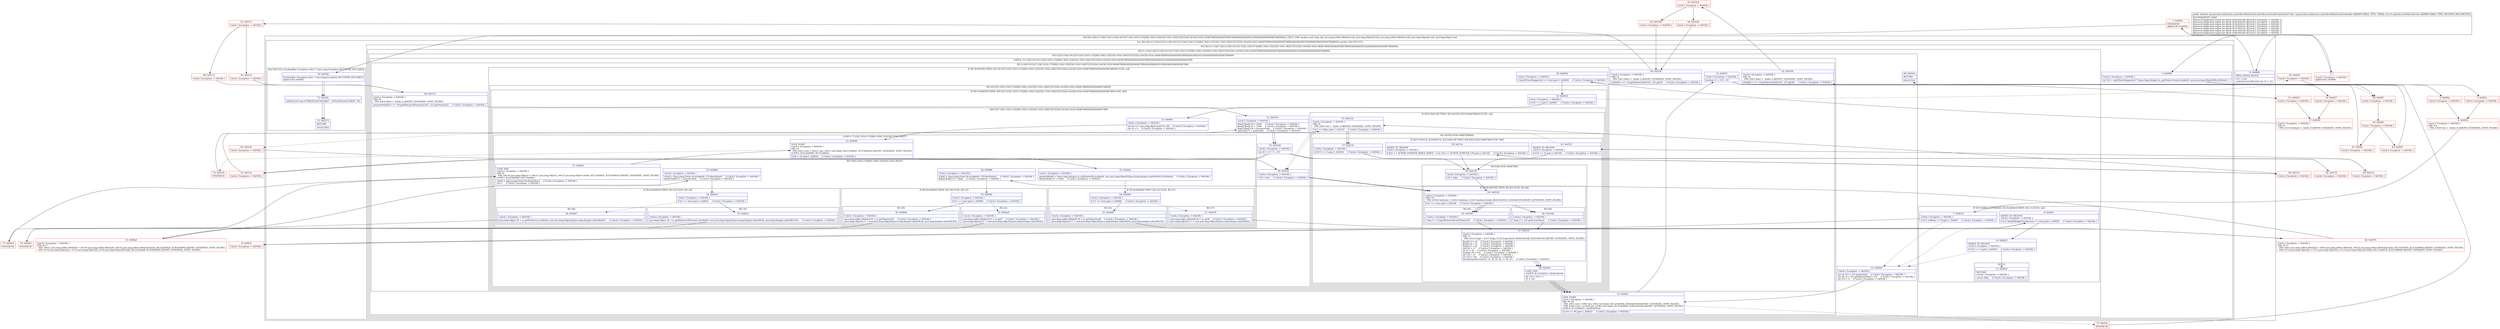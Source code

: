 digraph "CFG fororg.metalev.multitouch.controller.MultiTouchController.onTouchEvent(Landroid\/view\/MotionEvent;)Z" {
subgraph cluster_Region_529696604 {
label = "R(2:0|(2:3|(2:(1:11)|(3:12|(12:14|(1:(9:21|(7:23|(1:25)(1:27)|28|(1:30)(1:32)|33|(1:35)(1:36)|37)|51|52|(1:(4:63|(1:65)(1:66)|67|68)(0))|56|(0)(0)|67|68)(0))|42|46|50|51|(0)(0)|(0)|56|(0)(0)|67|68)|69)))) | DECL_VAR: boolean null, long null, java.lang.reflect.Method null, java.lang.Object[] null, java.lang.reflect.Method null, java.lang.Object[] null, java.lang.Object null\l";
node [shape=record,color=blue];
Node_0 [shape=record,label="{0\:\ 0x0000|MTH_ENTER_BLOCK\l|r11 = r20\landroid.view.MotionEvent r0 = r21\l}"];
subgraph cluster_TryCatchRegion_1581812634 {
label = "Try: R(2:3|(2:(1:11)|(3:12|(12:14|(1:(9:21|(7:23|(1:25)(1:27)|28|(1:30)(1:32)|33|(1:35)(1:36)|37)|51|52|(1:(4:63|(1:65)(1:66)|67|68)(0))|56|(0)(0)|67|68)(0))|42|46|50|51|(0)(0)|(0)|56|(0)(0)|67|68)|69))) catches: R(3:70|71|72)";
node [shape=record,color=blue];
subgraph cluster_Region_855344773 {
label = "R(2:3|(2:(1:11)|(3:12|(12:14|(1:(9:21|(7:23|(1:25)(1:27)|28|(1:30)(1:32)|33|(1:35)(1:36)|37)|51|52|(1:(4:63|(1:65)(1:66)|67|68)(0))|56|(0)(0)|67|68)(0))|42|46|50|51|(0)(0)|(0)|56|(0)(0)|67|68)|69)))";
node [shape=record,color=blue];
Node_3 [shape=record,label="{3\:\ 0x0008|Catch:\{ Exception \-\> 0x016b \}\l|int r14 = multiTouchSupported ? ((java.lang.Integer) m_getPointerCount.invoke(r0, new java.lang.Object[0])).intValue() : 1\l}"];
subgraph cluster_Region_1122132959 {
label = "R(2:(1:11)|(3:12|(12:14|(1:(9:21|(7:23|(1:25)(1:27)|28|(1:30)(1:32)|33|(1:35)(1:36)|37)|51|52|(1:(4:63|(1:65)(1:66)|67|68)(0))|56|(0)(0)|67|68)(0))|42|46|50|51|(0)(0)|(0)|56|(0)(0)|67|68)|69))";
node [shape=record,color=blue];
subgraph cluster_IfRegion_770797357 {
label = "IF [B:7:0x001d, B:9:0x0021, B:10:0x0023] THEN: R(1:11) ELSE: null";
node [shape=record,color=blue];
Node_7 [shape=record,label="{7\:\ 0x001d|Catch:\{ Exception \-\> 0x016b \}\l|if (r11.mMode == 0) goto L_0x001f     \/\/ Catch:\{ Exception \-\> 0x016b \}\l}"];
Node_9 [shape=record,label="{9\:\ 0x0021|ADDED_TO_REGION\lCatch:\{ Exception \-\> 0x016b \}\l|if (r11.handleSingleTouchEvents != true) goto L_0x0023     \/\/ Catch:\{ Exception \-\> 0x016b \}\l}"];
Node_10 [shape=record,label="{10\:\ 0x0023|ADDED_TO_REGION\lCatch:\{ Exception \-\> 0x016b \}\l|if (r14 == 1) goto L_0x0025     \/\/ Catch:\{ Exception \-\> 0x016b \}\l}"];
subgraph cluster_Region_221894229 {
label = "R(1:11)";
node [shape=record,color=blue];
Node_11 [shape=record,label="{11\:\ 0x0025|RETURN\lCatch:\{ Exception \-\> 0x016b \}\l|return false     \/\/ Catch:\{ Exception \-\> 0x016b \}\l}"];
}
}
subgraph cluster_Region_302849428 {
label = "R(3:12|(12:14|(1:(9:21|(7:23|(1:25)(1:27)|28|(1:30)(1:32)|33|(1:35)(1:36)|37)|51|52|(1:(4:63|(1:65)(1:66)|67|68)(0))|56|(0)(0)|67|68)(0))|42|46|50|51|(0)(0)|(0)|56|(0)(0)|67|68)|69)";
node [shape=record,color=blue];
Node_12 [shape=record,label="{12\:\ 0x0026|Catch:\{ Exception \-\> 0x016b \}\l|int int r15 = r21.getAction()     \/\/ Catch:\{ Exception \-\> 0x016b \}\lint int r9 = r21.getHistorySize() \/ r14     \/\/ Catch:\{ Exception \-\> 0x016b \}\lint r10 = 0     \/\/ Catch:\{ Exception \-\> 0x016b \}\l}"];
subgraph cluster_LoopRegion_1605792132 {
label = "LOOP:0: (12:14|(1:(9:21|(7:23|(1:25)(1:27)|28|(1:30)(1:32)|33|(1:35)(1:36)|37)|51|52|(1:(4:63|(1:65)(1:66)|67|68)(0))|56|(0)(0)|67|68)(0))|42|46|50|51|(0)(0)|(0)|56|(0)(0)|67|68)";
node [shape=record,color=blue];
Node_13 [shape=record,label="{13\:\ 0x0031|LOOP_START\lCatch:\{ Exception \-\> 0x016b \}\lPHI: r9 r10 \l  PHI: (r9v1 int) = (r9v0 int), (r9v3 int) binds: [B:12:0x0026, B:68:0x0164] A[DONT_GENERATE, DONT_INLINE]\l  PHI: (r10v1 int) = (r10v0 int), (r10v2 int) binds: [B:12:0x0026, B:68:0x0164] A[DONT_GENERATE, DONT_INLINE]\lLOOP:0: B:13:0x0031\-\>B:68:0x0164\l|if (r10 \<= r9) goto L_0x0033     \/\/ Catch:\{ Exception \-\> 0x016b \}\l}"];
subgraph cluster_Region_123990094 {
label = "R(12:14|(1:(9:21|(7:23|(1:25)(1:27)|28|(1:30)(1:32)|33|(1:35)(1:36)|37)|51|52|(1:(4:63|(1:65)(1:66)|67|68)(0))|56|(0)(0)|67|68)(0))|42|46|50|51|(0)(0)|(0)|56|(0)(0)|67|68)";
node [shape=record,color=blue];
Node_14 [shape=record,label="{14\:\ 0x0033|Catch:\{ Exception \-\> 0x016b \}\l|boolean r1 = r10 \< r9\l}"];
subgraph cluster_IfRegion_1059959105 {
label = "IF [B:18:0x003b] THEN: R(1:(9:21|(7:23|(1:25)(1:27)|28|(1:30)(1:32)|33|(1:35)(1:36)|37)|51|52|(1:(4:63|(1:65)(1:66)|67|68)(0))|56|(0)(0)|67|68)(0)) ELSE: null";
node [shape=record,color=blue];
Node_18 [shape=record,label="{18\:\ 0x003b|Catch:\{ Exception \-\> 0x016b \}\l|if (multiTouchSupported == true) goto L_0x003d     \/\/ Catch:\{ Exception \-\> 0x016b \}\l}"];
subgraph cluster_Region_631503205 {
label = "R(1:(9:21|(7:23|(1:25)(1:27)|28|(1:30)(1:32)|33|(1:35)(1:36)|37)|51|52|(1:(4:63|(1:65)(1:66)|67|68)(0))|56|(0)(0)|67|68)(0))";
node [shape=record,color=blue];
subgraph cluster_IfRegion_1217820337 {
label = "IF [B:19:0x003d] THEN: R(9:21|(7:23|(1:25)(1:27)|28|(1:30)(1:32)|33|(1:35)(1:36)|37)|51|52|(1:(4:63|(1:65)(1:66)|67|68)(0))|56|(0)(0)|67|68) ELSE: R(0)";
node [shape=record,color=blue];
Node_19 [shape=record,label="{19\:\ 0x003d|Catch:\{ Exception \-\> 0x016b \}\l|if (r14 != 1) goto L_0x0041     \/\/ Catch:\{ Exception \-\> 0x016b \}\l}"];
subgraph cluster_Region_1357848173 {
label = "R(9:21|(7:23|(1:25)(1:27)|28|(1:30)(1:32)|33|(1:35)(1:36)|37)|51|52|(1:(4:63|(1:65)(1:66)|67|68)(0))|56|(0)(0)|67|68)";
node [shape=record,color=blue];
Node_21 [shape=record,label="{21\:\ 0x0041|Catch:\{ Exception \-\> 0x016b \}\l|int int r2 = java.lang.Math.min(r14, 20)     \/\/ Catch:\{ Exception \-\> 0x016b \}\lint r4 = 0     \/\/ Catch:\{ Exception \-\> 0x016b \}\l}"];
subgraph cluster_LoopRegion_771462013 {
label = "LOOP:1: (7:23|(1:25)(1:27)|28|(1:30)(1:32)|33|(1:35)(1:36)|37)";
node [shape=record,color=blue];
Node_22 [shape=record,label="{22\:\ 0x0048|LOOP_START\lCatch:\{ Exception \-\> 0x016b \}\lPHI: r4 \l  PHI: (r4v12 int) = (r4v11 int), (r4v13 int) binds: [B:21:0x0041, B:37:0x00e5] A[DONT_GENERATE, DONT_INLINE]\lLOOP:1: B:22:0x0048\-\>B:37:0x00e5\l|if (r4 \< r2) goto L_0x004a     \/\/ Catch:\{ Exception \-\> 0x016b \}\l}"];
subgraph cluster_Region_461052689 {
label = "R(7:23|(1:25)(1:27)|28|(1:30)(1:32)|33|(1:35)(1:36)|37)";
node [shape=record,color=blue];
Node_23 [shape=record,label="{23\:\ 0x004a|Catch:\{ Exception \-\> 0x016b \}\l|pointerIds[r4] = ((java.lang.Integer) m_getPointerId.invoke(r0, new java.lang.Object[]\{java.lang.Integer.valueOf(r4)\})).intValue()     \/\/ Catch:\{ Exception \-\> 0x016b \}\lfloat[] float[] r5 = xVals     \/\/ Catch:\{ Exception \-\> 0x016b \}\l}"];
subgraph cluster_IfRegion_416576386 {
label = "IF [B:24:0x0064] THEN: R(1:25) ELSE: R(1:27)";
node [shape=record,color=blue];
Node_24 [shape=record,label="{24\:\ 0x0064|Catch:\{ Exception \-\> 0x016b \}\l|if (r1 == true) goto L_0x0066     \/\/ Catch:\{ Exception \-\> 0x016b \}\l}"];
subgraph cluster_Region_626502259 {
label = "R(1:25)";
node [shape=record,color=blue];
Node_25 [shape=record,label="{25\:\ 0x0066|Catch:\{ Exception \-\> 0x016b \}\l|java.lang.reflect.Method r6 = m_getHistoricalX     \/\/ Catch:\{ Exception \-\> 0x016b \}\ljava.lang.Object[] r7 = new java.lang.Object[]\{java.lang.Integer.valueOf(r4), java.lang.Integer.valueOf(r10)\}\l}"];
}
subgraph cluster_Region_1159642610 {
label = "R(1:27)";
node [shape=record,color=blue];
Node_27 [shape=record,label="{27\:\ 0x007b|Catch:\{ Exception \-\> 0x016b \}\l|java.lang.reflect.Method r6 = m_getX     \/\/ Catch:\{ Exception \-\> 0x016b \}\ljava.lang.Object[] r7 = new java.lang.Object[]\{java.lang.Integer.valueOf(r4)\}\l}"];
}
}
Node_28 [shape=record,label="{28\:\ 0x0086|Catch:\{ Exception \-\> 0x016b \}\l|r5[r4] = ((java.lang.Float) r6.invoke(r0, r7)).floatValue()     \/\/ Catch:\{ Exception \-\> 0x016b \}\lfloat[] float[] r5 = yVals     \/\/ Catch:\{ Exception \-\> 0x016b \}\l}"];
subgraph cluster_IfRegion_1954679629 {
label = "IF [B:29:0x0092] THEN: R(1:30) ELSE: R(1:32)";
node [shape=record,color=blue];
Node_29 [shape=record,label="{29\:\ 0x0092|Catch:\{ Exception \-\> 0x016b \}\l|if (r1 == true) goto L_0x0094     \/\/ Catch:\{ Exception \-\> 0x016b \}\l}"];
subgraph cluster_Region_2132420851 {
label = "R(1:30)";
node [shape=record,color=blue];
Node_30 [shape=record,label="{30\:\ 0x0094|Catch:\{ Exception \-\> 0x016b \}\l|java.lang.reflect.Method r6 = m_getHistoricalY     \/\/ Catch:\{ Exception \-\> 0x016b \}\ljava.lang.Object[] r7 = new java.lang.Object[]\{java.lang.Integer.valueOf(r4), java.lang.Integer.valueOf(r10)\}\l}"];
}
subgraph cluster_Region_1601533597 {
label = "R(1:32)";
node [shape=record,color=blue];
Node_32 [shape=record,label="{32\:\ 0x00a9|Catch:\{ Exception \-\> 0x016b \}\l|java.lang.reflect.Method r6 = m_getY     \/\/ Catch:\{ Exception \-\> 0x016b \}\ljava.lang.Object[] r7 = new java.lang.Object[]\{java.lang.Integer.valueOf(r4)\}\l}"];
}
}
Node_33 [shape=record,label="{33\:\ 0x00b4|Catch:\{ Exception \-\> 0x016b \}\l|r5[r4] = ((java.lang.Float) r6.invoke(r0, r7)).floatValue()     \/\/ Catch:\{ Exception \-\> 0x016b \}\lfloat[] float[] r5 = pressureVals     \/\/ Catch:\{ Exception \-\> 0x016b \}\l}"];
subgraph cluster_IfRegion_1822303132 {
label = "IF [B:34:0x00c0] THEN: R(1:35) ELSE: R(1:36)";
node [shape=record,color=blue];
Node_34 [shape=record,label="{34\:\ 0x00c0|Catch:\{ Exception \-\> 0x016b \}\l|if (r1 == true) goto L_0x00c2     \/\/ Catch:\{ Exception \-\> 0x016b \}\l}"];
subgraph cluster_Region_562132792 {
label = "R(1:35)";
node [shape=record,color=blue];
Node_35 [shape=record,label="{35\:\ 0x00c2|Catch:\{ Exception \-\> 0x016b \}\l|java.lang.Object r6 = m_getHistoricalPressure.invoke(r0, new java.lang.Object[]\{java.lang.Integer.valueOf(r4), java.lang.Integer.valueOf(r10)\})     \/\/ Catch:\{ Exception \-\> 0x016b \}\l}"];
}
subgraph cluster_Region_706915379 {
label = "R(1:36)";
node [shape=record,color=blue];
Node_36 [shape=record,label="{36\:\ 0x00d7|Catch:\{ Exception \-\> 0x016b \}\l|java.lang.Object r6 = m_getPressure.invoke(r0, new java.lang.Object[]\{java.lang.Integer.valueOf(r4)\})     \/\/ Catch:\{ Exception \-\> 0x016b \}\l}"];
}
}
Node_37 [shape=record,label="{37\:\ 0x00e5|LOOP_END\lCatch:\{ Exception \-\> 0x016b \}\lPHI: r6 \l  PHI: (r6v16 java.lang.Object) = (r6v21 java.lang.Object), (r6v23 java.lang.Object) binds: [B:75:0x00e5, B:76:0x00e5] A[DONT_GENERATE, DONT_INLINE]\lLOOP:1: B:22:0x0048\-\>B:37:0x00e5\l|r5[r4] = ((java.lang.Float) r6).floatValue()     \/\/ Catch:\{ Exception \-\> 0x016b \}\lr4++     \/\/ Catch:\{ Exception \-\> 0x016b \}\l}"];
}
}
Node_51 [shape=record,label="{51\:\ 0x0120|Catch:\{ Exception \-\> 0x016b \}\l|float[] float[] r4 = xVals     \/\/ Catch:\{ Exception \-\> 0x016b \}\lfloat[] float[] r5 = yVals     \/\/ Catch:\{ Exception \-\> 0x016b \}\lfloat[] float[] r6 = pressureVals     \/\/ Catch:\{ Exception \-\> 0x016b \}\lint[] int[] r7 = pointerIds     \/\/ Catch:\{ Exception \-\> 0x016b \}\l}"];
Node_52 [shape=record,label="{52\:\ 0x0128|Catch:\{ Exception \-\> 0x016b \}\l|int r8 = !r1 ? 2 : r15\l}"];
subgraph cluster_IfRegion_1122882380 {
label = "IF [B:55:0x012d] THEN: R(1:(4:63|(1:65)(1:66)|67|68)(0)) ELSE: null";
node [shape=record,color=blue];
Node_55 [shape=record,label="{55\:\ 0x012d|Catch:\{ Exception \-\> 0x016b \}\lPHI: r8 \l  PHI: (r8v0 int) =  binds: [] A[DONT_GENERATE, DONT_INLINE]\l|if (r1 == false) goto L_0x0132     \/\/ Catch:\{ Exception \-\> 0x016b \}\l}"];
subgraph cluster_Region_1955498645 {
label = "R(1:(4:63|(1:65)(1:66)|67|68)(0))";
node [shape=record,color=blue];
subgraph cluster_IfRegion_215669163 {
label = "IF [B:57:0x0132, B:59:0x013c, B:61:0x013f] THEN: R(4:63|(1:65)(1:66)|67|68) ELSE: R(0)";
node [shape=record,color=blue];
Node_57 [shape=record,label="{57\:\ 0x0132|Catch:\{ Exception \-\> 0x016b \}\l|if (r15 == 1) goto L_0x0142     \/\/ Catch:\{ Exception \-\> 0x016b \}\l}"];
Node_59 [shape=record,label="{59\:\ 0x013c|ADDED_TO_REGION\lCatch:\{ Exception \-\> 0x016b \}\l|if ((((1 \<\< ACTION_POINTER_INDEX_SHIFT) \- 1) & r15) == ACTION_POINTER_UP) goto L_0x0142     \/\/ Catch:\{ Exception \-\> 0x016b \}\l}"];
Node_61 [shape=record,label="{61\:\ 0x013f|ADDED_TO_REGION\lCatch:\{ Exception \-\> 0x016b \}\l|if (r15 == 3) goto L_0x0142     \/\/ Catch:\{ Exception \-\> 0x016b \}\l}"];
subgraph cluster_Region_1992395610 {
label = "R(4:63|(1:65)(1:66)|67|68)";
node [shape=record,color=blue];
Node_63 [shape=record,label="{63\:\ 0x0142|Catch:\{ Exception \-\> 0x016b \}\l|r16 = false     \/\/ Catch:\{ Exception \-\> 0x016b \}\l}"];
subgraph cluster_IfRegion_2040455408 {
label = "IF [B:64:0x0144] THEN: R(1:65) ELSE: R(1:66)";
node [shape=record,color=blue];
Node_64 [shape=record,label="{64\:\ 0x0144|Catch:\{ Exception \-\> 0x016b \}\lPHI: r16 \l  PHI: (r16v0 boolean) = (r16v2 boolean), (r16v3 boolean) binds: [B:63:0x0142, B:56:0x012f] A[DONT_GENERATE, DONT_INLINE]\l|if (r1 == true) goto L_0x0146     \/\/ Catch:\{ Exception \-\> 0x016b \}\l}"];
subgraph cluster_Region_1149491292 {
label = "R(1:65)";
node [shape=record,color=blue];
Node_65 [shape=record,label="{65\:\ 0x0146|Catch:\{ Exception \-\> 0x016b \}\l|long r1 = r0.getHistoricalEventTime(r10)     \/\/ Catch:\{ Exception \-\> 0x016b \}\l}"];
}
subgraph cluster_Region_577842930 {
label = "R(1:66)";
node [shape=record,color=blue];
Node_66 [shape=record,label="{66\:\ 0x014b|Catch:\{ Exception \-\> 0x016b \}\l|long r1 = r21.getEventTime()     \/\/ Catch:\{ Exception \-\> 0x016b \}\l}"];
}
}
Node_67 [shape=record,label="{67\:\ 0x014f|Catch:\{ Exception \-\> 0x016b \}\lPHI: r1 \l  PHI: (r1v5 long) = (r1v7 long), (r1v8 long) binds: [B:66:0x014b, B:65:0x0146] A[DONT_GENERATE, DONT_INLINE]\l|float[] r3 = r4     \/\/ Catch:\{ Exception \-\> 0x016b \}\lfloat[] r4 = r5     \/\/ Catch:\{ Exception \-\> 0x016b \}\lfloat[] r5 = r6     \/\/ Catch:\{ Exception \-\> 0x016b \}\lint[] r6 = r7     \/\/ Catch:\{ Exception \-\> 0x016b \}\lint r7 = r8     \/\/ Catch:\{ Exception \-\> 0x016b \}\lboolean r8 = r16     \/\/ Catch:\{ Exception \-\> 0x016b \}\lint r16 = r9     \/\/ Catch:\{ Exception \-\> 0x016b \}\lint r19 = r10     \/\/ Catch:\{ Exception \-\> 0x016b \}\ldecodeTouchEvent(r14, r3, r4, r5, r6, r7, r8, r1)     \/\/ Catch:\{ Exception \-\> 0x016b \}\l}"];
Node_68 [shape=record,label="{68\:\ 0x0164|LOOP_END\lLOOP:0: B:13:0x0031\-\>B:68:0x0164\l|int r10 = r19 + 1\lr9 = r16\l}"];
}
subgraph cluster_Region_927363375 {
label = "R(0)";
node [shape=record,color=blue];
}
}
}
}
Node_56 [shape=record,label="{56\:\ 0x012f|Catch:\{ Exception \-\> 0x016b \}\l|r16 = true     \/\/ Catch:\{ Exception \-\> 0x016b \}\l}"];
subgraph cluster_IfRegion_497173741 {
label = "IF [B:64:0x0144] THEN: R(0) ELSE: R(0)";
node [shape=record,color=blue];
Node_64 [shape=record,label="{64\:\ 0x0144|Catch:\{ Exception \-\> 0x016b \}\lPHI: r16 \l  PHI: (r16v0 boolean) = (r16v2 boolean), (r16v3 boolean) binds: [B:63:0x0142, B:56:0x012f] A[DONT_GENERATE, DONT_INLINE]\l|if (r1 == true) goto L_0x0146     \/\/ Catch:\{ Exception \-\> 0x016b \}\l}"];
subgraph cluster_Region_1706256703 {
label = "R(0)";
node [shape=record,color=blue];
}
subgraph cluster_Region_1600248893 {
label = "R(0)";
node [shape=record,color=blue];
}
}
Node_67 [shape=record,label="{67\:\ 0x014f|Catch:\{ Exception \-\> 0x016b \}\lPHI: r1 \l  PHI: (r1v5 long) = (r1v7 long), (r1v8 long) binds: [B:66:0x014b, B:65:0x0146] A[DONT_GENERATE, DONT_INLINE]\l|float[] r3 = r4     \/\/ Catch:\{ Exception \-\> 0x016b \}\lfloat[] r4 = r5     \/\/ Catch:\{ Exception \-\> 0x016b \}\lfloat[] r5 = r6     \/\/ Catch:\{ Exception \-\> 0x016b \}\lint[] r6 = r7     \/\/ Catch:\{ Exception \-\> 0x016b \}\lint r7 = r8     \/\/ Catch:\{ Exception \-\> 0x016b \}\lboolean r8 = r16     \/\/ Catch:\{ Exception \-\> 0x016b \}\lint r16 = r9     \/\/ Catch:\{ Exception \-\> 0x016b \}\lint r19 = r10     \/\/ Catch:\{ Exception \-\> 0x016b \}\ldecodeTouchEvent(r14, r3, r4, r5, r6, r7, r8, r1)     \/\/ Catch:\{ Exception \-\> 0x016b \}\l}"];
Node_68 [shape=record,label="{68\:\ 0x0164|LOOP_END\lLOOP:0: B:13:0x0031\-\>B:68:0x0164\l|int r10 = r19 + 1\lr9 = r16\l}"];
}
subgraph cluster_Region_1606106982 {
label = "R(0)";
node [shape=record,color=blue];
}
}
}
}
Node_42 [shape=record,label="{42\:\ 0x0100|Catch:\{ Exception \-\> 0x016b \}\lPHI: r4 \l  PHI: (r4v2 float) =  binds: [] A[DONT_GENERATE, DONT_INLINE]\l|xVals[0] = r1 ? r0.getHistoricalX(r10) : r21.getX()     \/\/ Catch:\{ Exception \-\> 0x016b \}\l}"];
Node_46 [shape=record,label="{46\:\ 0x010f|Catch:\{ Exception \-\> 0x016b \}\lPHI: r4 \l  PHI: (r4v3 float) =  binds: [] A[DONT_GENERATE, DONT_INLINE]\l|yVals[0] = r1 ? r0.getHistoricalY(r10) : r21.getY()     \/\/ Catch:\{ Exception \-\> 0x016b \}\l}"];
Node_50 [shape=record,label="{50\:\ 0x011e|Catch:\{ Exception \-\> 0x016b \}\lPHI: r4 \l  PHI: (r4v4 float) =  binds: [] A[DONT_GENERATE, DONT_INLINE]\l|pressureVals[0] = r1 ? r0.getHistoricalPressure(r10) : r21.getPressure()     \/\/ Catch:\{ Exception \-\> 0x016b \}\l}"];
Node_51 [shape=record,label="{51\:\ 0x0120|Catch:\{ Exception \-\> 0x016b \}\l|float[] float[] r4 = xVals     \/\/ Catch:\{ Exception \-\> 0x016b \}\lfloat[] float[] r5 = yVals     \/\/ Catch:\{ Exception \-\> 0x016b \}\lfloat[] float[] r6 = pressureVals     \/\/ Catch:\{ Exception \-\> 0x016b \}\lint[] int[] r7 = pointerIds     \/\/ Catch:\{ Exception \-\> 0x016b \}\l}"];
subgraph cluster_IfRegion_1996625279 {
label = "IF [B:52:0x0128] THEN: R(0) ELSE: R(0)";
node [shape=record,color=blue];
Node_52 [shape=record,label="{52\:\ 0x0128|Catch:\{ Exception \-\> 0x016b \}\l|int r8 = !r1 ? 2 : r15\l}"];
subgraph cluster_Region_1534124727 {
label = "R(0)";
node [shape=record,color=blue];
}
subgraph cluster_Region_628396663 {
label = "R(0)";
node [shape=record,color=blue];
}
}
subgraph cluster_IfRegion_3999238 {
label = "IF [B:55:0x012d] THEN: R(0) ELSE: null";
node [shape=record,color=blue];
Node_55 [shape=record,label="{55\:\ 0x012d|Catch:\{ Exception \-\> 0x016b \}\lPHI: r8 \l  PHI: (r8v0 int) =  binds: [] A[DONT_GENERATE, DONT_INLINE]\l|if (r1 == false) goto L_0x0132     \/\/ Catch:\{ Exception \-\> 0x016b \}\l}"];
subgraph cluster_Region_1948590800 {
label = "R(0)";
node [shape=record,color=blue];
}
}
Node_56 [shape=record,label="{56\:\ 0x012f|Catch:\{ Exception \-\> 0x016b \}\l|r16 = true     \/\/ Catch:\{ Exception \-\> 0x016b \}\l}"];
subgraph cluster_IfRegion_753320702 {
label = "IF [B:64:0x0144] THEN: R(0) ELSE: R(0)";
node [shape=record,color=blue];
Node_64 [shape=record,label="{64\:\ 0x0144|Catch:\{ Exception \-\> 0x016b \}\lPHI: r16 \l  PHI: (r16v0 boolean) = (r16v2 boolean), (r16v3 boolean) binds: [B:63:0x0142, B:56:0x012f] A[DONT_GENERATE, DONT_INLINE]\l|if (r1 == true) goto L_0x0146     \/\/ Catch:\{ Exception \-\> 0x016b \}\l}"];
subgraph cluster_Region_1919120189 {
label = "R(0)";
node [shape=record,color=blue];
}
subgraph cluster_Region_777671324 {
label = "R(0)";
node [shape=record,color=blue];
}
}
Node_67 [shape=record,label="{67\:\ 0x014f|Catch:\{ Exception \-\> 0x016b \}\lPHI: r1 \l  PHI: (r1v5 long) = (r1v7 long), (r1v8 long) binds: [B:66:0x014b, B:65:0x0146] A[DONT_GENERATE, DONT_INLINE]\l|float[] r3 = r4     \/\/ Catch:\{ Exception \-\> 0x016b \}\lfloat[] r4 = r5     \/\/ Catch:\{ Exception \-\> 0x016b \}\lfloat[] r5 = r6     \/\/ Catch:\{ Exception \-\> 0x016b \}\lint[] r6 = r7     \/\/ Catch:\{ Exception \-\> 0x016b \}\lint r7 = r8     \/\/ Catch:\{ Exception \-\> 0x016b \}\lboolean r8 = r16     \/\/ Catch:\{ Exception \-\> 0x016b \}\lint r16 = r9     \/\/ Catch:\{ Exception \-\> 0x016b \}\lint r19 = r10     \/\/ Catch:\{ Exception \-\> 0x016b \}\ldecodeTouchEvent(r14, r3, r4, r5, r6, r7, r8, r1)     \/\/ Catch:\{ Exception \-\> 0x016b \}\l}"];
Node_68 [shape=record,label="{68\:\ 0x0164|LOOP_END\lLOOP:0: B:13:0x0031\-\>B:68:0x0164\l|int r10 = r19 + 1\lr9 = r16\l}"];
}
}
Node_69 [shape=record,label="{69\:\ 0x016a|RETURN\l|return true\l}"];
}
}
}
subgraph cluster_Region_792496650 {
label = "R(3:70|71|72) | ExcHandler: Exception (r0v1 'e' java.lang.Exception A[CUSTOM_DECLARE])\l";
node [shape=record,color=blue];
Node_70 [shape=record,label="{70\:\ 0x016b|ExcHandler: Exception (r0v1 'e' java.lang.Exception A[CUSTOM_DECLARE])\lSplitter:B:1:0x0005\l}"];
Node_71 [shape=record,label="{71\:\ 0x016c|android.util.Log.e(\"MultiTouchController\", \"onTouchEvent() failed\", r0)\l}"];
Node_72 [shape=record,label="{72\:\ 0x0173|RETURN\l|return false\l}"];
}
}
}
subgraph cluster_Region_792496650 {
label = "R(3:70|71|72) | ExcHandler: Exception (r0v1 'e' java.lang.Exception A[CUSTOM_DECLARE])\l";
node [shape=record,color=blue];
Node_70 [shape=record,label="{70\:\ 0x016b|ExcHandler: Exception (r0v1 'e' java.lang.Exception A[CUSTOM_DECLARE])\lSplitter:B:1:0x0005\l}"];
Node_71 [shape=record,label="{71\:\ 0x016c|android.util.Log.e(\"MultiTouchController\", \"onTouchEvent() failed\", r0)\l}"];
Node_72 [shape=record,label="{72\:\ 0x0173|RETURN\l|return false\l}"];
}
Node_1 [shape=record,color=red,label="{1\:\ 0x0005|SYNTHETIC\lSplitter:B:1:0x0005\l}"];
Node_2 [shape=record,color=red,label="{2\:\ ?|Catch:\{ Exception \-\> 0x016b \}\lSplitter:B:1:0x0005\l}"];
Node_4 [shape=record,color=red,label="{4\:\ 0x000a|Catch:\{ Exception \-\> 0x016b \}\l}"];
Node_5 [shape=record,color=red,label="{5\:\ 0x001a|Catch:\{ Exception \-\> 0x016b \}\l}"];
Node_6 [shape=record,color=red,label="{6\:\ 0x001b|Catch:\{ Exception \-\> 0x016b \}\lPHI: r14 \l  PHI: (r14v0 int) =  binds: [] A[DONT_GENERATE, DONT_INLINE]\l}"];
Node_8 [shape=record,color=red,label="{8\:\ 0x001f|Catch:\{ Exception \-\> 0x016b \}\l}"];
Node_15 [shape=record,color=red,label="{15\:\ 0x0035|Catch:\{ Exception \-\> 0x016b \}\l}"];
Node_16 [shape=record,color=red,label="{16\:\ 0x0037|Catch:\{ Exception \-\> 0x016b \}\l}"];
Node_17 [shape=record,color=red,label="{17\:\ 0x0038|Catch:\{ Exception \-\> 0x016b \}\lPHI: r1 \l  PHI: (r1v4 boolean) =  binds: [] A[DONT_GENERATE, DONT_INLINE]\l}"];
Node_20 [shape=record,color=red,label="{20\:\ 0x003f|Catch:\{ Exception \-\> 0x016b \}\l}"];
Node_26 [shape=record,color=red,label="{26\:\ 0x0076|Catch:\{ Exception \-\> 0x016b \}\lPHI: r6 r7 \l  PHI: (r6v5 java.lang.reflect.Method) = (r6v4 java.lang.reflect.Method), (r6v25 java.lang.reflect.Method) binds: [B:27:0x007b, B:25:0x0066] A[DONT_GENERATE, DONT_INLINE]\l  PHI: (r7v4 java.lang.Object[]) = (r7v3 java.lang.Object[]), (r7v10 java.lang.Object[]) binds: [B:27:0x007b, B:25:0x0066] A[DONT_GENERATE, DONT_INLINE]\l}"];
Node_31 [shape=record,color=red,label="{31\:\ 0x00a4|Catch:\{ Exception \-\> 0x016b \}\lPHI: r6 r7 \l  PHI: (r6v11 java.lang.reflect.Method) = (r6v10 java.lang.reflect.Method), (r6v24 java.lang.reflect.Method) binds: [B:32:0x00a9, B:30:0x0094] A[DONT_GENERATE, DONT_INLINE]\l  PHI: (r7v6 java.lang.Object[]) = (r7v5 java.lang.Object[]), (r7v9 java.lang.Object[]) binds: [B:32:0x00a9, B:30:0x0094] A[DONT_GENERATE, DONT_INLINE]\l}"];
Node_38 [shape=record,color=red,label="{38\:\ 0x00f3|Catch:\{ Exception \-\> 0x016b \}\l}"];
Node_39 [shape=record,color=red,label="{39\:\ 0x00f5|Catch:\{ Exception \-\> 0x016b \}\l}"];
Node_40 [shape=record,color=red,label="{40\:\ 0x00f7|Catch:\{ Exception \-\> 0x016b \}\l}"];
Node_41 [shape=record,color=red,label="{41\:\ 0x00fc|Catch:\{ Exception \-\> 0x016b \}\l}"];
Node_43 [shape=record,color=red,label="{43\:\ 0x0104|Catch:\{ Exception \-\> 0x016b \}\l}"];
Node_44 [shape=record,color=red,label="{44\:\ 0x0106|Catch:\{ Exception \-\> 0x016b \}\l}"];
Node_45 [shape=record,color=red,label="{45\:\ 0x010b|Catch:\{ Exception \-\> 0x016b \}\l}"];
Node_47 [shape=record,color=red,label="{47\:\ 0x0113|Catch:\{ Exception \-\> 0x016b \}\l}"];
Node_48 [shape=record,color=red,label="{48\:\ 0x0115|Catch:\{ Exception \-\> 0x016b \}\l}"];
Node_49 [shape=record,color=red,label="{49\:\ 0x011a|Catch:\{ Exception \-\> 0x016b \}\l}"];
Node_53 [shape=record,color=red,label="{53\:\ 0x012a|Catch:\{ Exception \-\> 0x016b \}\l}"];
Node_54 [shape=record,color=red,label="{54\:\ 0x012c|Catch:\{ Exception \-\> 0x016b \}\l}"];
Node_58 [shape=record,color=red,label="{58\:\ 0x0134|Catch:\{ Exception \-\> 0x016b \}\l}"];
Node_60 [shape=record,color=red,label="{60\:\ 0x013e|Catch:\{ Exception \-\> 0x016b \}\l}"];
Node_62 [shape=record,color=red,label="{62\:\ 0x0141|Catch:\{ Exception \-\> 0x016b \}\l}"];
Node_73 [shape=record,color=red,label="{73\:\ 0x016a|SYNTHETIC\l}"];
Node_74 [shape=record,color=red,label="{74\:\ 0x0120|SYNTHETIC\l}"];
Node_75 [shape=record,color=red,label="{75\:\ 0x00e5|SYNTHETIC\l}"];
Node_76 [shape=record,color=red,label="{76\:\ 0x00e5|SYNTHETIC\l}"];
MethodNode[shape=record,label="{public boolean org.metalev.multitouch.controller.MultiTouchController.onTouchEvent((r20v0 'this' org.metalev.multitouch.controller.MultiTouchController A[IMMUTABLE_TYPE, THIS]), (r21v0 android.view.MotionEvent A[IMMUTABLE_TYPE, METHOD_ARGUMENT]))  | INCONSISTENT_CODE\lRemoved duplicated region for block: B:66:0x014b A[Catch:\{ Exception \-\> 0x016b \}]\lRemoved duplicated region for block: B:65:0x0146 A[Catch:\{ Exception \-\> 0x016b \}]\lRemoved duplicated region for block: B:54:0x012c A[Catch:\{ Exception \-\> 0x016b \}]\lRemoved duplicated region for block: B:53:0x012a A[Catch:\{ Exception \-\> 0x016b \}]\lRemoved duplicated region for block: B:57:0x0132 A[Catch:\{ Exception \-\> 0x016b \}]\lRemoved duplicated region for block: B:65:0x0146 A[Catch:\{ Exception \-\> 0x016b \}]\lRemoved duplicated region for block: B:66:0x014b A[Catch:\{ Exception \-\> 0x016b \}]\l}"];
MethodNode -> Node_0;
Node_0 -> Node_1;
Node_3 -> Node_4;
Node_3 -> Node_5;
Node_7 -> Node_8;
Node_7 -> Node_12[style=dashed];
Node_9 -> Node_10;
Node_9 -> Node_12[style=dashed];
Node_10 -> Node_11;
Node_10 -> Node_12[style=dashed];
Node_12 -> Node_13;
Node_13 -> Node_14;
Node_13 -> Node_73[style=dashed];
Node_14 -> Node_15;
Node_14 -> Node_16;
Node_18 -> Node_19;
Node_18 -> Node_38[style=dashed];
Node_19 -> Node_20[style=dashed];
Node_19 -> Node_21;
Node_21 -> Node_22;
Node_22 -> Node_23;
Node_22 -> Node_74[style=dashed];
Node_23 -> Node_24;
Node_24 -> Node_25;
Node_24 -> Node_27[style=dashed];
Node_25 -> Node_26;
Node_27 -> Node_26;
Node_28 -> Node_29;
Node_29 -> Node_30;
Node_29 -> Node_32[style=dashed];
Node_30 -> Node_31;
Node_32 -> Node_31;
Node_33 -> Node_34;
Node_34 -> Node_35;
Node_34 -> Node_36[style=dashed];
Node_35 -> Node_76;
Node_36 -> Node_75;
Node_37 -> Node_22;
Node_51 -> Node_52;
Node_52 -> Node_53;
Node_52 -> Node_54;
Node_55 -> Node_56[style=dashed];
Node_55 -> Node_57;
Node_57 -> Node_58[style=dashed];
Node_57 -> Node_63;
Node_59 -> Node_60[style=dashed];
Node_59 -> Node_63;
Node_61 -> Node_62[style=dashed];
Node_61 -> Node_63;
Node_63 -> Node_64;
Node_64 -> Node_65;
Node_64 -> Node_66[style=dashed];
Node_65 -> Node_67;
Node_66 -> Node_67;
Node_67 -> Node_68;
Node_68 -> Node_13;
Node_56 -> Node_64;
Node_64 -> Node_65;
Node_64 -> Node_66[style=dashed];
Node_67 -> Node_68;
Node_68 -> Node_13;
Node_42 -> Node_43;
Node_46 -> Node_47;
Node_50 -> Node_51;
Node_51 -> Node_52;
Node_52 -> Node_53;
Node_52 -> Node_54;
Node_55 -> Node_56[style=dashed];
Node_55 -> Node_57;
Node_56 -> Node_64;
Node_64 -> Node_65;
Node_64 -> Node_66[style=dashed];
Node_67 -> Node_68;
Node_68 -> Node_13;
Node_70 -> Node_71;
Node_71 -> Node_72;
Node_70 -> Node_71;
Node_71 -> Node_72;
Node_1 -> Node_2;
Node_1 -> Node_70;
Node_2 -> Node_3;
Node_4 -> Node_6;
Node_5 -> Node_6;
Node_6 -> Node_7;
Node_8 -> Node_9;
Node_15 -> Node_17;
Node_16 -> Node_17;
Node_17 -> Node_18;
Node_20 -> Node_38;
Node_26 -> Node_28;
Node_31 -> Node_33;
Node_38 -> Node_39;
Node_39 -> Node_40;
Node_39 -> Node_41;
Node_40 -> Node_42;
Node_41 -> Node_42;
Node_43 -> Node_44;
Node_43 -> Node_45;
Node_44 -> Node_46;
Node_45 -> Node_46;
Node_47 -> Node_48;
Node_47 -> Node_49;
Node_48 -> Node_50;
Node_49 -> Node_50;
Node_53 -> Node_55;
Node_54 -> Node_55;
Node_58 -> Node_59;
Node_60 -> Node_61;
Node_62 -> Node_56;
Node_73 -> Node_69;
Node_74 -> Node_51;
Node_75 -> Node_37;
Node_76 -> Node_37;
}

